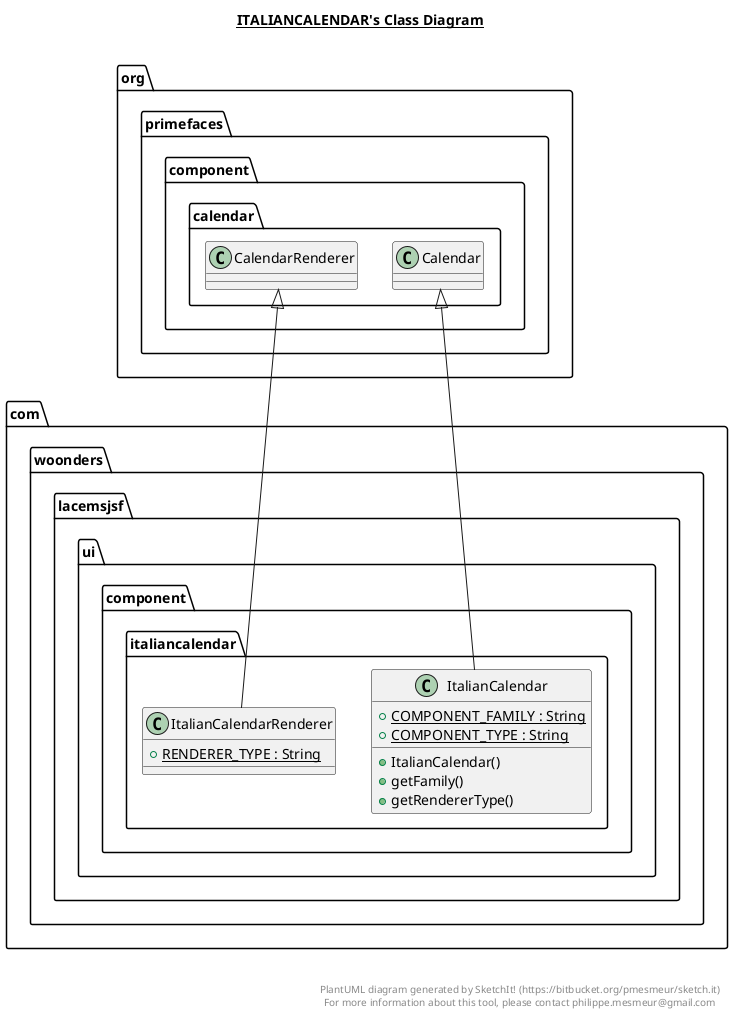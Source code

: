 @startuml

title __ITALIANCALENDAR's Class Diagram__\n

  namespace com.woonders.lacemsjsf.ui {
    namespace component.italiancalendar {
      class com.woonders.lacemsjsf.ui.component.italiancalendar.ItalianCalendar {
          {static} + COMPONENT_FAMILY : String
          {static} + COMPONENT_TYPE : String
          + ItalianCalendar()
          + getFamily()
          + getRendererType()
      }
    }
  }
  

  namespace com.woonders.lacemsjsf.ui {
    namespace component.italiancalendar {
      class com.woonders.lacemsjsf.ui.component.italiancalendar.ItalianCalendarRenderer {
          {static} + RENDERER_TYPE : String
      }
    }
  }
  

  com.woonders.lacemsjsf.ui.component.italiancalendar.ItalianCalendar -up-|> org.primefaces.component.calendar.Calendar
  com.woonders.lacemsjsf.ui.component.italiancalendar.ItalianCalendarRenderer -up-|> org.primefaces.component.calendar.CalendarRenderer


right footer


PlantUML diagram generated by SketchIt! (https://bitbucket.org/pmesmeur/sketch.it)
For more information about this tool, please contact philippe.mesmeur@gmail.com
endfooter

@enduml
